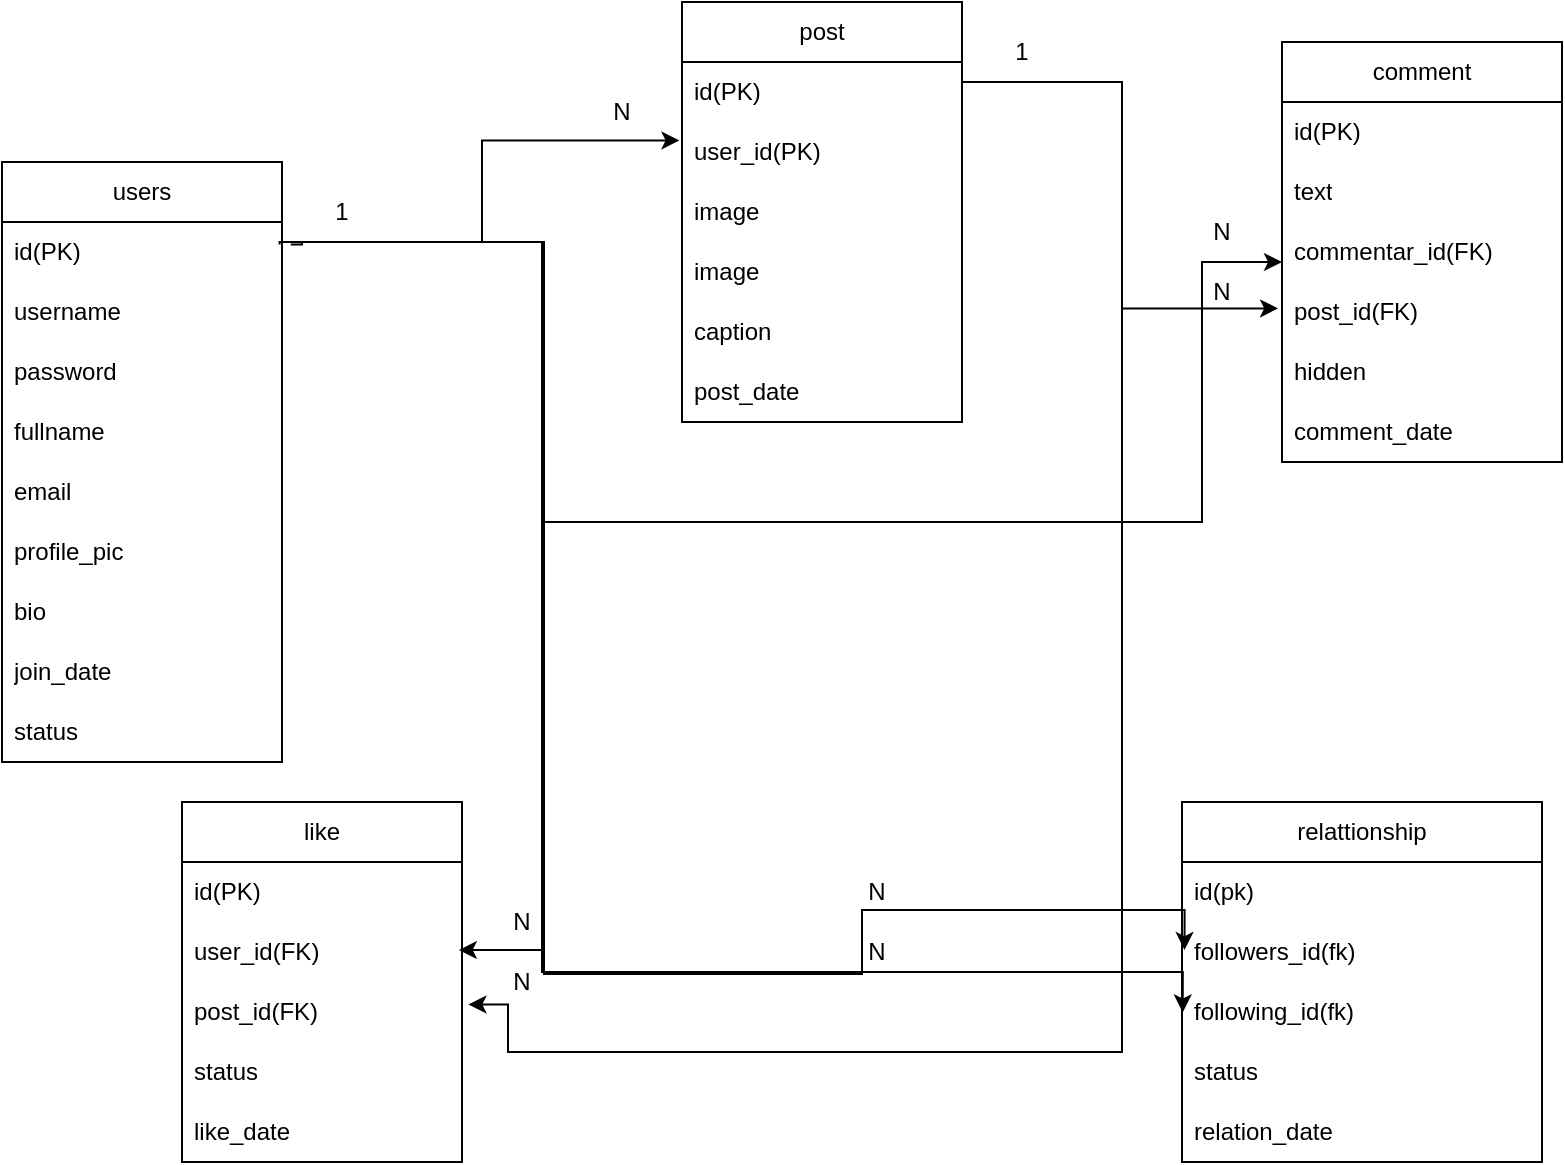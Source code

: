 <mxfile version="22.0.6" type="github">
  <diagram name="Page-1" id="fFtHqsWULEedYL33MKIP">
    <mxGraphModel dx="1290" dy="566" grid="1" gridSize="10" guides="1" tooltips="1" connect="0" arrows="1" fold="1" page="1" pageScale="1" pageWidth="850" pageHeight="1400" math="0" shadow="0">
      <root>
        <mxCell id="0" />
        <mxCell id="1" parent="0" />
        <mxCell id="pyBw6j6B5BufM0saw9QS-13" value="users" style="swimlane;fontStyle=0;childLayout=stackLayout;horizontal=1;startSize=30;horizontalStack=0;resizeParent=1;resizeParentMax=0;resizeLast=0;collapsible=1;marginBottom=0;whiteSpace=wrap;html=1;" vertex="1" parent="1">
          <mxGeometry x="40" y="80" width="140" height="300" as="geometry" />
        </mxCell>
        <mxCell id="pyBw6j6B5BufM0saw9QS-14" value="id(PK)" style="text;strokeColor=none;fillColor=none;align=left;verticalAlign=middle;spacingLeft=4;spacingRight=4;overflow=hidden;points=[[0,0.5],[1,0.5]];portConstraint=eastwest;rotatable=0;whiteSpace=wrap;html=1;" vertex="1" parent="pyBw6j6B5BufM0saw9QS-13">
          <mxGeometry y="30" width="140" height="30" as="geometry" />
        </mxCell>
        <mxCell id="pyBw6j6B5BufM0saw9QS-15" value="username" style="text;strokeColor=none;fillColor=none;align=left;verticalAlign=middle;spacingLeft=4;spacingRight=4;overflow=hidden;points=[[0,0.5],[1,0.5]];portConstraint=eastwest;rotatable=0;whiteSpace=wrap;html=1;" vertex="1" parent="pyBw6j6B5BufM0saw9QS-13">
          <mxGeometry y="60" width="140" height="30" as="geometry" />
        </mxCell>
        <mxCell id="pyBw6j6B5BufM0saw9QS-16" value="password" style="text;strokeColor=none;fillColor=none;align=left;verticalAlign=middle;spacingLeft=4;spacingRight=4;overflow=hidden;points=[[0,0.5],[1,0.5]];portConstraint=eastwest;rotatable=0;whiteSpace=wrap;html=1;" vertex="1" parent="pyBw6j6B5BufM0saw9QS-13">
          <mxGeometry y="90" width="140" height="30" as="geometry" />
        </mxCell>
        <mxCell id="pyBw6j6B5BufM0saw9QS-19" value="fullname" style="text;strokeColor=none;fillColor=none;align=left;verticalAlign=middle;spacingLeft=4;spacingRight=4;overflow=hidden;points=[[0,0.5],[1,0.5]];portConstraint=eastwest;rotatable=0;whiteSpace=wrap;html=1;" vertex="1" parent="pyBw6j6B5BufM0saw9QS-13">
          <mxGeometry y="120" width="140" height="30" as="geometry" />
        </mxCell>
        <mxCell id="pyBw6j6B5BufM0saw9QS-20" value="email" style="text;strokeColor=none;fillColor=none;align=left;verticalAlign=middle;spacingLeft=4;spacingRight=4;overflow=hidden;points=[[0,0.5],[1,0.5]];portConstraint=eastwest;rotatable=0;whiteSpace=wrap;html=1;" vertex="1" parent="pyBw6j6B5BufM0saw9QS-13">
          <mxGeometry y="150" width="140" height="30" as="geometry" />
        </mxCell>
        <mxCell id="pyBw6j6B5BufM0saw9QS-21" value="profile_pic" style="text;strokeColor=none;fillColor=none;align=left;verticalAlign=middle;spacingLeft=4;spacingRight=4;overflow=hidden;points=[[0,0.5],[1,0.5]];portConstraint=eastwest;rotatable=0;whiteSpace=wrap;html=1;" vertex="1" parent="pyBw6j6B5BufM0saw9QS-13">
          <mxGeometry y="180" width="140" height="30" as="geometry" />
        </mxCell>
        <mxCell id="pyBw6j6B5BufM0saw9QS-22" value="bio" style="text;strokeColor=none;fillColor=none;align=left;verticalAlign=middle;spacingLeft=4;spacingRight=4;overflow=hidden;points=[[0,0.5],[1,0.5]];portConstraint=eastwest;rotatable=0;whiteSpace=wrap;html=1;" vertex="1" parent="pyBw6j6B5BufM0saw9QS-13">
          <mxGeometry y="210" width="140" height="30" as="geometry" />
        </mxCell>
        <mxCell id="pyBw6j6B5BufM0saw9QS-23" value="join_date" style="text;strokeColor=none;fillColor=none;align=left;verticalAlign=middle;spacingLeft=4;spacingRight=4;overflow=hidden;points=[[0,0.5],[1,0.5]];portConstraint=eastwest;rotatable=0;whiteSpace=wrap;html=1;" vertex="1" parent="pyBw6j6B5BufM0saw9QS-13">
          <mxGeometry y="240" width="140" height="30" as="geometry" />
        </mxCell>
        <mxCell id="pyBw6j6B5BufM0saw9QS-24" value="status" style="text;strokeColor=none;fillColor=none;align=left;verticalAlign=middle;spacingLeft=4;spacingRight=4;overflow=hidden;points=[[0,0.5],[1,0.5]];portConstraint=eastwest;rotatable=0;whiteSpace=wrap;html=1;" vertex="1" parent="pyBw6j6B5BufM0saw9QS-13">
          <mxGeometry y="270" width="140" height="30" as="geometry" />
        </mxCell>
        <mxCell id="pyBw6j6B5BufM0saw9QS-25" value="relattionship" style="swimlane;fontStyle=0;childLayout=stackLayout;horizontal=1;startSize=30;horizontalStack=0;resizeParent=1;resizeParentMax=0;resizeLast=0;collapsible=1;marginBottom=0;whiteSpace=wrap;html=1;" vertex="1" parent="1">
          <mxGeometry x="630" y="400" width="180" height="180" as="geometry" />
        </mxCell>
        <mxCell id="pyBw6j6B5BufM0saw9QS-26" value="id(pk)" style="text;strokeColor=none;fillColor=none;align=left;verticalAlign=middle;spacingLeft=4;spacingRight=4;overflow=hidden;points=[[0,0.5],[1,0.5]];portConstraint=eastwest;rotatable=0;whiteSpace=wrap;html=1;" vertex="1" parent="pyBw6j6B5BufM0saw9QS-25">
          <mxGeometry y="30" width="180" height="30" as="geometry" />
        </mxCell>
        <mxCell id="pyBw6j6B5BufM0saw9QS-27" value="followers_id(fk)" style="text;strokeColor=none;fillColor=none;align=left;verticalAlign=middle;spacingLeft=4;spacingRight=4;overflow=hidden;points=[[0,0.5],[1,0.5]];portConstraint=eastwest;rotatable=0;whiteSpace=wrap;html=1;" vertex="1" parent="pyBw6j6B5BufM0saw9QS-25">
          <mxGeometry y="60" width="180" height="30" as="geometry" />
        </mxCell>
        <mxCell id="pyBw6j6B5BufM0saw9QS-28" value="following_id(fk)" style="text;strokeColor=none;fillColor=none;align=left;verticalAlign=middle;spacingLeft=4;spacingRight=4;overflow=hidden;points=[[0,0.5],[1,0.5]];portConstraint=eastwest;rotatable=0;whiteSpace=wrap;html=1;" vertex="1" parent="pyBw6j6B5BufM0saw9QS-25">
          <mxGeometry y="90" width="180" height="30" as="geometry" />
        </mxCell>
        <mxCell id="pyBw6j6B5BufM0saw9QS-29" value="status" style="text;strokeColor=none;fillColor=none;align=left;verticalAlign=middle;spacingLeft=4;spacingRight=4;overflow=hidden;points=[[0,0.5],[1,0.5]];portConstraint=eastwest;rotatable=0;whiteSpace=wrap;html=1;" vertex="1" parent="pyBw6j6B5BufM0saw9QS-25">
          <mxGeometry y="120" width="180" height="30" as="geometry" />
        </mxCell>
        <mxCell id="pyBw6j6B5BufM0saw9QS-30" value="relation_date" style="text;strokeColor=none;fillColor=none;align=left;verticalAlign=middle;spacingLeft=4;spacingRight=4;overflow=hidden;points=[[0,0.5],[1,0.5]];portConstraint=eastwest;rotatable=0;whiteSpace=wrap;html=1;" vertex="1" parent="pyBw6j6B5BufM0saw9QS-25">
          <mxGeometry y="150" width="180" height="30" as="geometry" />
        </mxCell>
        <mxCell id="pyBw6j6B5BufM0saw9QS-33" style="edgeStyle=orthogonalEdgeStyle;rounded=0;orthogonalLoop=1;jettySize=auto;html=1;entryX=0.007;entryY=0.467;entryDx=0;entryDy=0;entryPerimeter=0;exitX=0.073;exitY=1.04;exitDx=0;exitDy=0;exitPerimeter=0;" edge="1" parent="1" source="pyBw6j6B5BufM0saw9QS-35">
          <mxGeometry relative="1" as="geometry">
            <mxPoint x="190" y="130" as="sourcePoint" />
            <mxPoint x="631.26" y="474.01" as="targetPoint" />
            <Array as="points">
              <mxPoint x="190" y="121" />
              <mxPoint x="190" y="120" />
              <mxPoint x="311" y="120" />
              <mxPoint x="311" y="486" />
              <mxPoint x="470" y="486" />
              <mxPoint x="470" y="454" />
              <mxPoint x="631" y="454" />
            </Array>
          </mxGeometry>
        </mxCell>
        <mxCell id="pyBw6j6B5BufM0saw9QS-34" style="edgeStyle=orthogonalEdgeStyle;rounded=0;orthogonalLoop=1;jettySize=auto;html=1;entryX=0.002;entryY=0.507;entryDx=0;entryDy=0;entryPerimeter=0;exitX=-0.02;exitY=1.04;exitDx=0;exitDy=0;exitPerimeter=0;" edge="1" parent="1" source="pyBw6j6B5BufM0saw9QS-35">
          <mxGeometry relative="1" as="geometry">
            <mxPoint x="150" y="120" as="sourcePoint" />
            <mxPoint x="630.36" y="505.21" as="targetPoint" />
            <Array as="points">
              <mxPoint x="179" y="120" />
              <mxPoint x="310" y="120" />
              <mxPoint x="310" y="485" />
              <mxPoint x="630" y="485" />
            </Array>
          </mxGeometry>
        </mxCell>
        <mxCell id="pyBw6j6B5BufM0saw9QS-35" value="1" style="text;html=1;strokeColor=none;fillColor=none;align=center;verticalAlign=middle;whiteSpace=wrap;rounded=0;" vertex="1" parent="1">
          <mxGeometry x="180" y="90" width="60" height="30" as="geometry" />
        </mxCell>
        <mxCell id="pyBw6j6B5BufM0saw9QS-36" value="N" style="text;html=1;strokeColor=none;fillColor=none;align=center;verticalAlign=middle;whiteSpace=wrap;rounded=0;" vertex="1" parent="1">
          <mxGeometry x="460" y="440" width="35" height="10" as="geometry" />
        </mxCell>
        <mxCell id="pyBw6j6B5BufM0saw9QS-37" value="N" style="text;html=1;strokeColor=none;fillColor=none;align=center;verticalAlign=middle;whiteSpace=wrap;rounded=0;" vertex="1" parent="1">
          <mxGeometry x="470" y="470" width="15" height="10" as="geometry" />
        </mxCell>
        <mxCell id="pyBw6j6B5BufM0saw9QS-38" value="like" style="swimlane;fontStyle=0;childLayout=stackLayout;horizontal=1;startSize=30;horizontalStack=0;resizeParent=1;resizeParentMax=0;resizeLast=0;collapsible=1;marginBottom=0;whiteSpace=wrap;html=1;" vertex="1" parent="1">
          <mxGeometry x="130" y="400" width="140" height="180" as="geometry" />
        </mxCell>
        <mxCell id="pyBw6j6B5BufM0saw9QS-39" value="id(PK)" style="text;strokeColor=none;fillColor=none;align=left;verticalAlign=middle;spacingLeft=4;spacingRight=4;overflow=hidden;points=[[0,0.5],[1,0.5]];portConstraint=eastwest;rotatable=0;whiteSpace=wrap;html=1;" vertex="1" parent="pyBw6j6B5BufM0saw9QS-38">
          <mxGeometry y="30" width="140" height="30" as="geometry" />
        </mxCell>
        <mxCell id="pyBw6j6B5BufM0saw9QS-40" value="user_id(FK)" style="text;strokeColor=none;fillColor=none;align=left;verticalAlign=middle;spacingLeft=4;spacingRight=4;overflow=hidden;points=[[0,0.5],[1,0.5]];portConstraint=eastwest;rotatable=0;whiteSpace=wrap;html=1;" vertex="1" parent="pyBw6j6B5BufM0saw9QS-38">
          <mxGeometry y="60" width="140" height="30" as="geometry" />
        </mxCell>
        <mxCell id="pyBw6j6B5BufM0saw9QS-41" value="post_id(FK)" style="text;strokeColor=none;fillColor=none;align=left;verticalAlign=middle;spacingLeft=4;spacingRight=4;overflow=hidden;points=[[0,0.5],[1,0.5]];portConstraint=eastwest;rotatable=0;whiteSpace=wrap;html=1;" vertex="1" parent="pyBw6j6B5BufM0saw9QS-38">
          <mxGeometry y="90" width="140" height="30" as="geometry" />
        </mxCell>
        <mxCell id="pyBw6j6B5BufM0saw9QS-42" value="status" style="text;strokeColor=none;fillColor=none;align=left;verticalAlign=middle;spacingLeft=4;spacingRight=4;overflow=hidden;points=[[0,0.5],[1,0.5]];portConstraint=eastwest;rotatable=0;whiteSpace=wrap;html=1;" vertex="1" parent="pyBw6j6B5BufM0saw9QS-38">
          <mxGeometry y="120" width="140" height="30" as="geometry" />
        </mxCell>
        <mxCell id="pyBw6j6B5BufM0saw9QS-43" value="like_date" style="text;strokeColor=none;fillColor=none;align=left;verticalAlign=middle;spacingLeft=4;spacingRight=4;overflow=hidden;points=[[0,0.5],[1,0.5]];portConstraint=eastwest;rotatable=0;whiteSpace=wrap;html=1;" vertex="1" parent="pyBw6j6B5BufM0saw9QS-38">
          <mxGeometry y="150" width="140" height="30" as="geometry" />
        </mxCell>
        <mxCell id="pyBw6j6B5BufM0saw9QS-44" style="edgeStyle=orthogonalEdgeStyle;rounded=0;orthogonalLoop=1;jettySize=auto;html=1;entryX=-0.027;entryY=-0.033;entryDx=0;entryDy=0;entryPerimeter=0;" edge="1" parent="1" target="pyBw6j6B5BufM0saw9QS-69">
          <mxGeometry relative="1" as="geometry">
            <mxPoint x="310" y="470" as="sourcePoint" />
            <mxPoint x="240" y="475" as="targetPoint" />
            <Array as="points">
              <mxPoint x="310" y="474" />
            </Array>
          </mxGeometry>
        </mxCell>
        <mxCell id="pyBw6j6B5BufM0saw9QS-46" value="N" style="text;html=1;strokeColor=none;fillColor=none;align=center;verticalAlign=middle;whiteSpace=wrap;rounded=0;" vertex="1" parent="1">
          <mxGeometry x="290" y="450" width="20" height="20" as="geometry" />
        </mxCell>
        <mxCell id="pyBw6j6B5BufM0saw9QS-48" value="post" style="swimlane;fontStyle=0;childLayout=stackLayout;horizontal=1;startSize=30;horizontalStack=0;resizeParent=1;resizeParentMax=0;resizeLast=0;collapsible=1;marginBottom=0;whiteSpace=wrap;html=1;" vertex="1" parent="1">
          <mxGeometry x="380" width="140" height="210" as="geometry" />
        </mxCell>
        <mxCell id="pyBw6j6B5BufM0saw9QS-49" value="id(PK)" style="text;strokeColor=none;fillColor=none;align=left;verticalAlign=middle;spacingLeft=4;spacingRight=4;overflow=hidden;points=[[0,0.5],[1,0.5]];portConstraint=eastwest;rotatable=0;whiteSpace=wrap;html=1;" vertex="1" parent="pyBw6j6B5BufM0saw9QS-48">
          <mxGeometry y="30" width="140" height="30" as="geometry" />
        </mxCell>
        <mxCell id="pyBw6j6B5BufM0saw9QS-50" value="user_id(PK)" style="text;strokeColor=none;fillColor=none;align=left;verticalAlign=middle;spacingLeft=4;spacingRight=4;overflow=hidden;points=[[0,0.5],[1,0.5]];portConstraint=eastwest;rotatable=0;whiteSpace=wrap;html=1;" vertex="1" parent="pyBw6j6B5BufM0saw9QS-48">
          <mxGeometry y="60" width="140" height="30" as="geometry" />
        </mxCell>
        <mxCell id="pyBw6j6B5BufM0saw9QS-51" value="image" style="text;strokeColor=none;fillColor=none;align=left;verticalAlign=middle;spacingLeft=4;spacingRight=4;overflow=hidden;points=[[0,0.5],[1,0.5]];portConstraint=eastwest;rotatable=0;whiteSpace=wrap;html=1;" vertex="1" parent="pyBw6j6B5BufM0saw9QS-48">
          <mxGeometry y="90" width="140" height="30" as="geometry" />
        </mxCell>
        <mxCell id="pyBw6j6B5BufM0saw9QS-52" value="image" style="text;strokeColor=none;fillColor=none;align=left;verticalAlign=middle;spacingLeft=4;spacingRight=4;overflow=hidden;points=[[0,0.5],[1,0.5]];portConstraint=eastwest;rotatable=0;whiteSpace=wrap;html=1;" vertex="1" parent="pyBw6j6B5BufM0saw9QS-48">
          <mxGeometry y="120" width="140" height="30" as="geometry" />
        </mxCell>
        <mxCell id="pyBw6j6B5BufM0saw9QS-53" value="caption" style="text;strokeColor=none;fillColor=none;align=left;verticalAlign=middle;spacingLeft=4;spacingRight=4;overflow=hidden;points=[[0,0.5],[1,0.5]];portConstraint=eastwest;rotatable=0;whiteSpace=wrap;html=1;" vertex="1" parent="pyBw6j6B5BufM0saw9QS-48">
          <mxGeometry y="150" width="140" height="30" as="geometry" />
        </mxCell>
        <mxCell id="pyBw6j6B5BufM0saw9QS-54" value="post_date" style="text;strokeColor=none;fillColor=none;align=left;verticalAlign=middle;spacingLeft=4;spacingRight=4;overflow=hidden;points=[[0,0.5],[1,0.5]];portConstraint=eastwest;rotatable=0;whiteSpace=wrap;html=1;" vertex="1" parent="pyBw6j6B5BufM0saw9QS-48">
          <mxGeometry y="180" width="140" height="30" as="geometry" />
        </mxCell>
        <mxCell id="pyBw6j6B5BufM0saw9QS-55" style="edgeStyle=orthogonalEdgeStyle;rounded=0;orthogonalLoop=1;jettySize=auto;html=1;entryX=-0.009;entryY=0.307;entryDx=0;entryDy=0;entryPerimeter=0;" edge="1" parent="1" source="pyBw6j6B5BufM0saw9QS-14" target="pyBw6j6B5BufM0saw9QS-50">
          <mxGeometry relative="1" as="geometry">
            <Array as="points">
              <mxPoint x="280" y="120" />
              <mxPoint x="280" y="69" />
            </Array>
          </mxGeometry>
        </mxCell>
        <mxCell id="pyBw6j6B5BufM0saw9QS-56" value="N" style="text;html=1;strokeColor=none;fillColor=none;align=center;verticalAlign=middle;whiteSpace=wrap;rounded=0;" vertex="1" parent="1">
          <mxGeometry x="320" y="40" width="60" height="30" as="geometry" />
        </mxCell>
        <mxCell id="pyBw6j6B5BufM0saw9QS-57" value="comment" style="swimlane;fontStyle=0;childLayout=stackLayout;horizontal=1;startSize=30;horizontalStack=0;resizeParent=1;resizeParentMax=0;resizeLast=0;collapsible=1;marginBottom=0;whiteSpace=wrap;html=1;" vertex="1" parent="1">
          <mxGeometry x="680" y="20" width="140" height="210" as="geometry" />
        </mxCell>
        <mxCell id="pyBw6j6B5BufM0saw9QS-58" value="id(PK)" style="text;strokeColor=none;fillColor=none;align=left;verticalAlign=middle;spacingLeft=4;spacingRight=4;overflow=hidden;points=[[0,0.5],[1,0.5]];portConstraint=eastwest;rotatable=0;whiteSpace=wrap;html=1;" vertex="1" parent="pyBw6j6B5BufM0saw9QS-57">
          <mxGeometry y="30" width="140" height="30" as="geometry" />
        </mxCell>
        <mxCell id="pyBw6j6B5BufM0saw9QS-59" value="text" style="text;strokeColor=none;fillColor=none;align=left;verticalAlign=middle;spacingLeft=4;spacingRight=4;overflow=hidden;points=[[0,0.5],[1,0.5]];portConstraint=eastwest;rotatable=0;whiteSpace=wrap;html=1;" vertex="1" parent="pyBw6j6B5BufM0saw9QS-57">
          <mxGeometry y="60" width="140" height="30" as="geometry" />
        </mxCell>
        <mxCell id="pyBw6j6B5BufM0saw9QS-60" value="commentar_id(FK)" style="text;strokeColor=none;fillColor=none;align=left;verticalAlign=middle;spacingLeft=4;spacingRight=4;overflow=hidden;points=[[0,0.5],[1,0.5]];portConstraint=eastwest;rotatable=0;whiteSpace=wrap;html=1;" vertex="1" parent="pyBw6j6B5BufM0saw9QS-57">
          <mxGeometry y="90" width="140" height="30" as="geometry" />
        </mxCell>
        <mxCell id="pyBw6j6B5BufM0saw9QS-61" value="post_id(FK)" style="text;strokeColor=none;fillColor=none;align=left;verticalAlign=middle;spacingLeft=4;spacingRight=4;overflow=hidden;points=[[0,0.5],[1,0.5]];portConstraint=eastwest;rotatable=0;whiteSpace=wrap;html=1;" vertex="1" parent="pyBw6j6B5BufM0saw9QS-57">
          <mxGeometry y="120" width="140" height="30" as="geometry" />
        </mxCell>
        <mxCell id="pyBw6j6B5BufM0saw9QS-62" value="hidden" style="text;strokeColor=none;fillColor=none;align=left;verticalAlign=middle;spacingLeft=4;spacingRight=4;overflow=hidden;points=[[0,0.5],[1,0.5]];portConstraint=eastwest;rotatable=0;whiteSpace=wrap;html=1;" vertex="1" parent="pyBw6j6B5BufM0saw9QS-57">
          <mxGeometry y="150" width="140" height="30" as="geometry" />
        </mxCell>
        <mxCell id="pyBw6j6B5BufM0saw9QS-63" value="comment_date" style="text;strokeColor=none;fillColor=none;align=left;verticalAlign=middle;spacingLeft=4;spacingRight=4;overflow=hidden;points=[[0,0.5],[1,0.5]];portConstraint=eastwest;rotatable=0;whiteSpace=wrap;html=1;" vertex="1" parent="pyBw6j6B5BufM0saw9QS-57">
          <mxGeometry y="180" width="140" height="30" as="geometry" />
        </mxCell>
        <mxCell id="pyBw6j6B5BufM0saw9QS-64" style="edgeStyle=orthogonalEdgeStyle;rounded=0;orthogonalLoop=1;jettySize=auto;html=1;entryX=-0.014;entryY=0.44;entryDx=0;entryDy=0;entryPerimeter=0;" edge="1" parent="1" source="pyBw6j6B5BufM0saw9QS-49" target="pyBw6j6B5BufM0saw9QS-61">
          <mxGeometry relative="1" as="geometry">
            <mxPoint x="660" y="100" as="targetPoint" />
            <Array as="points">
              <mxPoint x="600" y="40" />
              <mxPoint x="600" y="153" />
            </Array>
          </mxGeometry>
        </mxCell>
        <mxCell id="pyBw6j6B5BufM0saw9QS-65" value="1" style="text;html=1;strokeColor=none;fillColor=none;align=center;verticalAlign=middle;whiteSpace=wrap;rounded=0;" vertex="1" parent="1">
          <mxGeometry x="520" y="10" width="60" height="30" as="geometry" />
        </mxCell>
        <mxCell id="pyBw6j6B5BufM0saw9QS-66" value="N" style="text;html=1;strokeColor=none;fillColor=none;align=center;verticalAlign=middle;whiteSpace=wrap;rounded=0;" vertex="1" parent="1">
          <mxGeometry x="620" y="130" width="60" height="30" as="geometry" />
        </mxCell>
        <mxCell id="pyBw6j6B5BufM0saw9QS-67" style="edgeStyle=orthogonalEdgeStyle;rounded=0;orthogonalLoop=1;jettySize=auto;html=1;" edge="1" parent="1" source="pyBw6j6B5BufM0saw9QS-14" target="pyBw6j6B5BufM0saw9QS-60">
          <mxGeometry relative="1" as="geometry">
            <Array as="points">
              <mxPoint x="310" y="120" />
              <mxPoint x="310" y="260" />
              <mxPoint x="640" y="260" />
              <mxPoint x="640" y="130" />
            </Array>
          </mxGeometry>
        </mxCell>
        <mxCell id="pyBw6j6B5BufM0saw9QS-68" style="edgeStyle=orthogonalEdgeStyle;rounded=0;orthogonalLoop=1;jettySize=auto;html=1;entryX=1.023;entryY=0.373;entryDx=0;entryDy=0;entryPerimeter=0;" edge="1" parent="1" target="pyBw6j6B5BufM0saw9QS-41">
          <mxGeometry relative="1" as="geometry">
            <mxPoint x="520" y="40" as="sourcePoint" />
            <mxPoint x="292.74" y="508.59" as="targetPoint" />
            <Array as="points">
              <mxPoint x="600" y="40" />
              <mxPoint x="600" y="525" />
              <mxPoint x="293" y="525" />
              <mxPoint x="293" y="501" />
            </Array>
          </mxGeometry>
        </mxCell>
        <mxCell id="pyBw6j6B5BufM0saw9QS-69" value="N" style="text;html=1;strokeColor=none;fillColor=none;align=center;verticalAlign=middle;whiteSpace=wrap;rounded=0;" vertex="1" parent="1">
          <mxGeometry x="270" y="475" width="60" height="30" as="geometry" />
        </mxCell>
        <mxCell id="pyBw6j6B5BufM0saw9QS-70" value="N" style="text;html=1;strokeColor=none;fillColor=none;align=center;verticalAlign=middle;whiteSpace=wrap;rounded=0;" vertex="1" parent="1">
          <mxGeometry x="620" y="100" width="60" height="30" as="geometry" />
        </mxCell>
      </root>
    </mxGraphModel>
  </diagram>
</mxfile>

